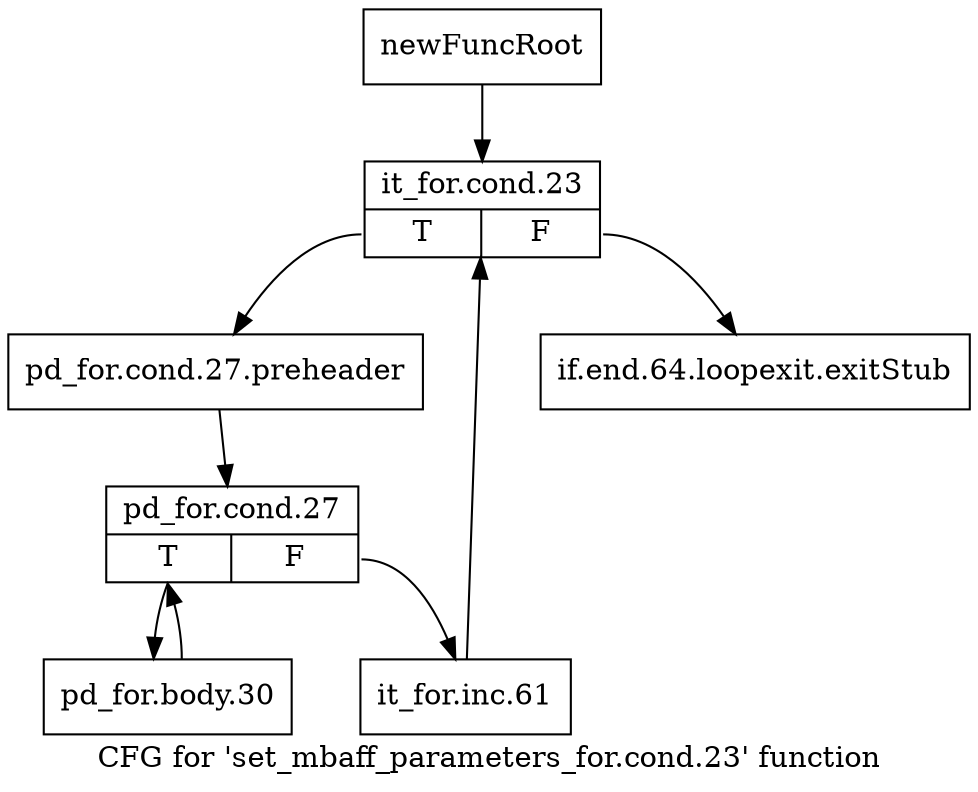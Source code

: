digraph "CFG for 'set_mbaff_parameters_for.cond.23' function" {
	label="CFG for 'set_mbaff_parameters_for.cond.23' function";

	Node0x2e6f970 [shape=record,label="{newFuncRoot}"];
	Node0x2e6f970 -> Node0x2e6fa10;
	Node0x2e6f9c0 [shape=record,label="{if.end.64.loopexit.exitStub}"];
	Node0x2e6fa10 [shape=record,label="{it_for.cond.23|{<s0>T|<s1>F}}"];
	Node0x2e6fa10:s0 -> Node0x2e6fa60;
	Node0x2e6fa10:s1 -> Node0x2e6f9c0;
	Node0x2e6fa60 [shape=record,label="{pd_for.cond.27.preheader}"];
	Node0x2e6fa60 -> Node0x2e6fab0;
	Node0x2e6fab0 [shape=record,label="{pd_for.cond.27|{<s0>T|<s1>F}}"];
	Node0x2e6fab0:s0 -> Node0x2e6fb50;
	Node0x2e6fab0:s1 -> Node0x2e6fb00;
	Node0x2e6fb00 [shape=record,label="{it_for.inc.61}"];
	Node0x2e6fb00 -> Node0x2e6fa10;
	Node0x2e6fb50 [shape=record,label="{pd_for.body.30}"];
	Node0x2e6fb50 -> Node0x2e6fab0;
}
